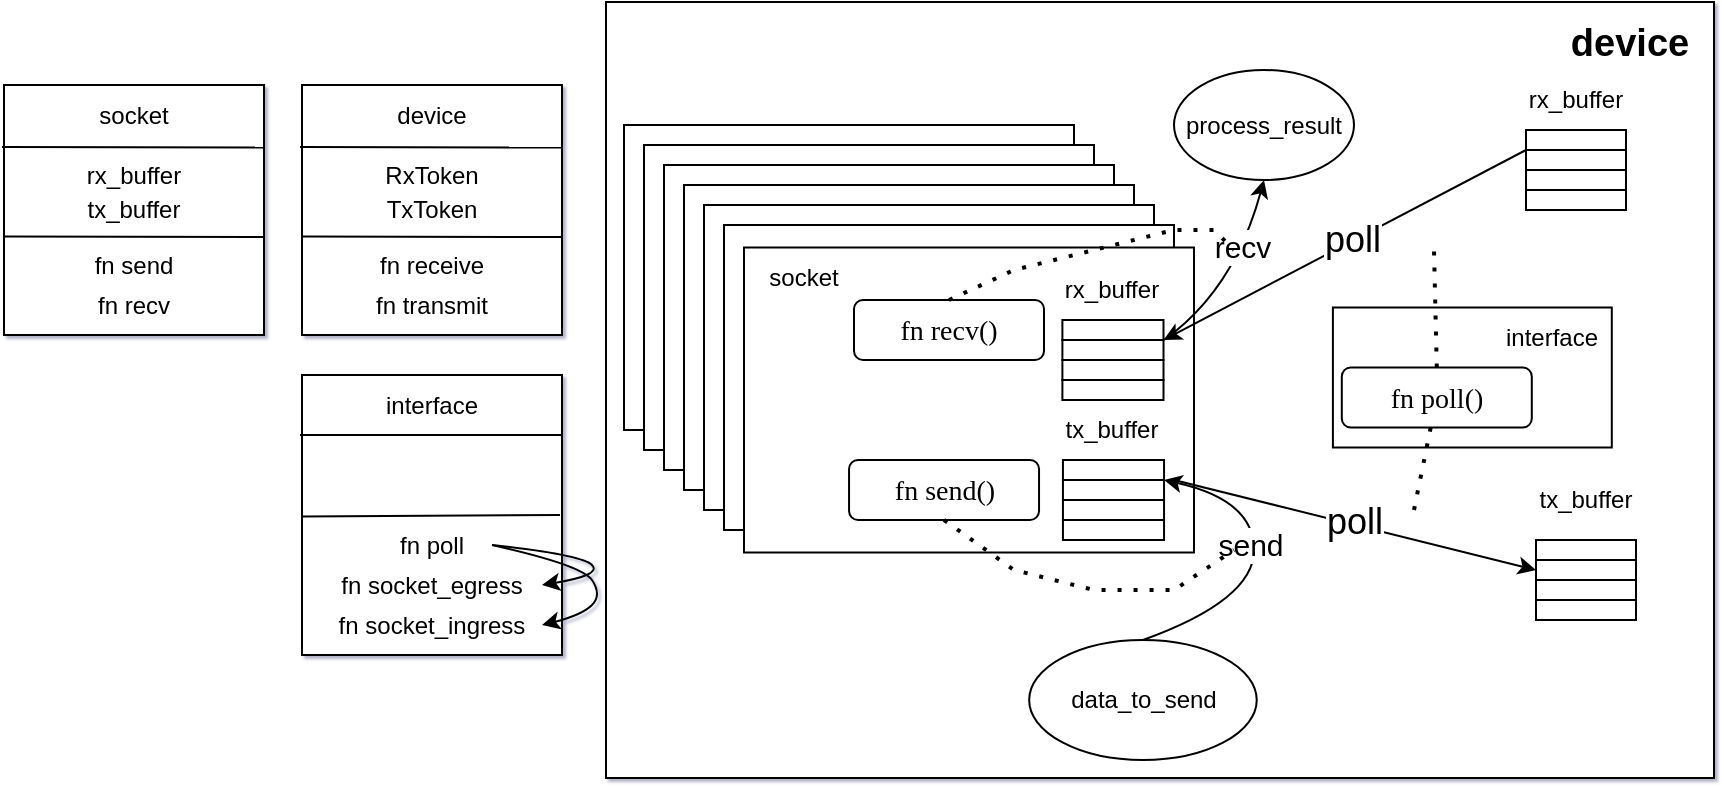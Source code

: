 <mxfile version="26.2.8">
  <diagram name="第 1 页" id="HJdR2ewPqc4SO0az2n2Y">
    <mxGraphModel dx="1032" dy="-3480" grid="0" gridSize="10" guides="1" tooltips="1" connect="1" arrows="1" fold="1" page="1" pageScale="1" pageWidth="1169" pageHeight="827" background="#ffffff" math="0" shadow="1">
      <root>
        <mxCell id="0" />
        <mxCell id="1" parent="0" />
        <mxCell id="s1Kb-AB_weebc0_H0UjK-1" value="" style="rounded=0;whiteSpace=wrap;html=1;" parent="1" vertex="1">
          <mxGeometry x="432" y="4537" width="554" height="388" as="geometry" />
        </mxCell>
        <mxCell id="s1Kb-AB_weebc0_H0UjK-2" value="device" style="text;html=1;align=center;verticalAlign=middle;whiteSpace=wrap;rounded=0;fontSize=19;fontStyle=1" parent="1" vertex="1">
          <mxGeometry x="909" y="4537.25" width="70" height="41.25" as="geometry" />
        </mxCell>
        <mxCell id="s1Kb-AB_weebc0_H0UjK-3" value="" style="rounded=0;whiteSpace=wrap;html=1;" parent="1" vertex="1">
          <mxGeometry x="897" y="4806" width="50" height="10" as="geometry" />
        </mxCell>
        <mxCell id="s1Kb-AB_weebc0_H0UjK-5" value="" style="rounded=0;whiteSpace=wrap;html=1;" parent="1" vertex="1">
          <mxGeometry x="897" y="4816" width="50" height="10" as="geometry" />
        </mxCell>
        <mxCell id="s1Kb-AB_weebc0_H0UjK-6" value="" style="rounded=0;whiteSpace=wrap;html=1;" parent="1" vertex="1">
          <mxGeometry x="897" y="4826" width="50" height="10" as="geometry" />
        </mxCell>
        <mxCell id="s1Kb-AB_weebc0_H0UjK-7" value="" style="rounded=0;whiteSpace=wrap;html=1;" parent="1" vertex="1">
          <mxGeometry x="897" y="4836" width="50" height="10" as="geometry" />
        </mxCell>
        <mxCell id="s1Kb-AB_weebc0_H0UjK-8" value="" style="rounded=0;whiteSpace=wrap;html=1;" parent="1" vertex="1">
          <mxGeometry x="280" y="4578.5" width="130" height="125" as="geometry" />
        </mxCell>
        <mxCell id="s1Kb-AB_weebc0_H0UjK-9" value="device" style="text;html=1;align=center;verticalAlign=middle;whiteSpace=wrap;rounded=0;" parent="1" vertex="1">
          <mxGeometry x="315" y="4578.5" width="60" height="30" as="geometry" />
        </mxCell>
        <mxCell id="s1Kb-AB_weebc0_H0UjK-11" value="" style="endArrow=none;html=1;rounded=0;entryX=1;entryY=0.608;entryDx=0;entryDy=0;entryPerimeter=0;exitX=-0.015;exitY=0.606;exitDx=0;exitDy=0;exitPerimeter=0;" parent="1" target="s1Kb-AB_weebc0_H0UjK-8" edge="1">
          <mxGeometry width="50" height="50" relative="1" as="geometry">
            <mxPoint x="280.0" y="4654.23" as="sourcePoint" />
            <mxPoint x="399.04" y="4653.495" as="targetPoint" />
          </mxGeometry>
        </mxCell>
        <mxCell id="s1Kb-AB_weebc0_H0UjK-12" value="RxToken" style="text;html=1;align=center;verticalAlign=middle;whiteSpace=wrap;rounded=0;" parent="1" vertex="1">
          <mxGeometry x="315" y="4608.5" width="60" height="30" as="geometry" />
        </mxCell>
        <mxCell id="s1Kb-AB_weebc0_H0UjK-13" value="TxToken" style="text;html=1;align=center;verticalAlign=middle;whiteSpace=wrap;rounded=0;" parent="1" vertex="1">
          <mxGeometry x="315" y="4626" width="60" height="30" as="geometry" />
        </mxCell>
        <mxCell id="s1Kb-AB_weebc0_H0UjK-14" value="" style="endArrow=none;html=1;rounded=0;entryX=1;entryY=0.25;entryDx=0;entryDy=0;" parent="1" target="s1Kb-AB_weebc0_H0UjK-8" edge="1">
          <mxGeometry width="50" height="50" relative="1" as="geometry">
            <mxPoint x="279" y="4609.5" as="sourcePoint" />
            <mxPoint x="410" y="4606.5" as="targetPoint" />
          </mxGeometry>
        </mxCell>
        <mxCell id="s1Kb-AB_weebc0_H0UjK-15" value="fn receive" style="text;html=1;align=center;verticalAlign=middle;whiteSpace=wrap;rounded=0;" parent="1" vertex="1">
          <mxGeometry x="315" y="4653.5" width="60" height="30" as="geometry" />
        </mxCell>
        <mxCell id="s1Kb-AB_weebc0_H0UjK-17" value="fn&amp;nbsp;transmit" style="text;html=1;align=center;verticalAlign=middle;whiteSpace=wrap;rounded=0;" parent="1" vertex="1">
          <mxGeometry x="315" y="4673.5" width="60" height="30" as="geometry" />
        </mxCell>
        <mxCell id="RJD5fGrExh7UZTRIIk4p-1" value="" style="rounded=0;whiteSpace=wrap;html=1;" parent="1" vertex="1">
          <mxGeometry x="280" y="4723.5" width="130" height="140" as="geometry" />
        </mxCell>
        <mxCell id="RJD5fGrExh7UZTRIIk4p-2" value="interface" style="text;html=1;align=center;verticalAlign=middle;whiteSpace=wrap;rounded=0;" parent="1" vertex="1">
          <mxGeometry x="315" y="4723.5" width="60" height="30" as="geometry" />
        </mxCell>
        <mxCell id="RJD5fGrExh7UZTRIIk4p-3" value="" style="endArrow=none;html=1;rounded=0;exitX=-0.015;exitY=0.606;exitDx=0;exitDy=0;exitPerimeter=0;" parent="1" edge="1">
          <mxGeometry width="50" height="50" relative="1" as="geometry">
            <mxPoint x="280.0" y="4794.23" as="sourcePoint" />
            <mxPoint x="409" y="4793.5" as="targetPoint" />
          </mxGeometry>
        </mxCell>
        <mxCell id="RJD5fGrExh7UZTRIIk4p-6" value="" style="endArrow=none;html=1;rounded=0;" parent="1" edge="1">
          <mxGeometry width="50" height="50" relative="1" as="geometry">
            <mxPoint x="279" y="4753.5" as="sourcePoint" />
            <mxPoint x="410" y="4753.5" as="targetPoint" />
          </mxGeometry>
        </mxCell>
        <mxCell id="RJD5fGrExh7UZTRIIk4p-7" value="fn&amp;nbsp;poll" style="text;html=1;align=center;verticalAlign=middle;whiteSpace=wrap;rounded=0;" parent="1" vertex="1">
          <mxGeometry x="315" y="4793.5" width="60" height="30" as="geometry" />
        </mxCell>
        <mxCell id="RJD5fGrExh7UZTRIIk4p-10" value="fn&amp;nbsp;socket_egress" style="text;html=1;align=center;verticalAlign=middle;whiteSpace=wrap;rounded=0;" parent="1" vertex="1">
          <mxGeometry x="290" y="4813.5" width="110" height="30" as="geometry" />
        </mxCell>
        <mxCell id="RJD5fGrExh7UZTRIIk4p-11" value="fn&amp;nbsp;socket_ingress" style="text;html=1;align=center;verticalAlign=middle;whiteSpace=wrap;rounded=0;" parent="1" vertex="1">
          <mxGeometry x="290" y="4833.5" width="110" height="30" as="geometry" />
        </mxCell>
        <mxCell id="RJD5fGrExh7UZTRIIk4p-13" value="" style="curved=1;endArrow=classic;html=1;rounded=0;exitX=1;exitY=0.5;exitDx=0;exitDy=0;entryX=1;entryY=0.5;entryDx=0;entryDy=0;" parent="1" source="RJD5fGrExh7UZTRIIk4p-7" target="RJD5fGrExh7UZTRIIk4p-10" edge="1">
          <mxGeometry width="50" height="50" relative="1" as="geometry">
            <mxPoint x="520" y="4753.5" as="sourcePoint" />
            <mxPoint x="570" y="4703.5" as="targetPoint" />
            <Array as="points">
              <mxPoint x="420" y="4813.5" />
              <mxPoint x="430" y="4823.5" />
            </Array>
          </mxGeometry>
        </mxCell>
        <mxCell id="RJD5fGrExh7UZTRIIk4p-14" value="" style="curved=1;endArrow=classic;html=1;rounded=0;exitX=1;exitY=0.5;exitDx=0;exitDy=0;entryX=1;entryY=0.5;entryDx=0;entryDy=0;" parent="1" source="RJD5fGrExh7UZTRIIk4p-7" target="RJD5fGrExh7UZTRIIk4p-11" edge="1">
          <mxGeometry width="50" height="50" relative="1" as="geometry">
            <mxPoint x="385" y="4818.5" as="sourcePoint" />
            <mxPoint x="410" y="4838.5" as="targetPoint" />
            <Array as="points">
              <mxPoint x="420" y="4818.5" />
              <mxPoint x="430" y="4833.5" />
              <mxPoint x="420" y="4843.5" />
            </Array>
          </mxGeometry>
        </mxCell>
        <mxCell id="RJD5fGrExh7UZTRIIk4p-15" value="" style="rounded=0;whiteSpace=wrap;html=1;" parent="1" vertex="1">
          <mxGeometry x="131" y="4578.5" width="130" height="125" as="geometry" />
        </mxCell>
        <mxCell id="RJD5fGrExh7UZTRIIk4p-16" value="socket" style="text;html=1;align=center;verticalAlign=middle;whiteSpace=wrap;rounded=0;" parent="1" vertex="1">
          <mxGeometry x="166" y="4578.5" width="60" height="30" as="geometry" />
        </mxCell>
        <mxCell id="RJD5fGrExh7UZTRIIk4p-17" value="" style="endArrow=none;html=1;rounded=0;entryX=1;entryY=0.608;entryDx=0;entryDy=0;entryPerimeter=0;exitX=-0.015;exitY=0.606;exitDx=0;exitDy=0;exitPerimeter=0;" parent="1" target="RJD5fGrExh7UZTRIIk4p-15" edge="1">
          <mxGeometry width="50" height="50" relative="1" as="geometry">
            <mxPoint x="131.0" y="4654.23" as="sourcePoint" />
            <mxPoint x="250.04" y="4653.495" as="targetPoint" />
          </mxGeometry>
        </mxCell>
        <mxCell id="RJD5fGrExh7UZTRIIk4p-20" value="" style="endArrow=none;html=1;rounded=0;entryX=1;entryY=0.25;entryDx=0;entryDy=0;" parent="1" target="RJD5fGrExh7UZTRIIk4p-15" edge="1">
          <mxGeometry width="50" height="50" relative="1" as="geometry">
            <mxPoint x="130" y="4609.5" as="sourcePoint" />
            <mxPoint x="261" y="4606.5" as="targetPoint" />
          </mxGeometry>
        </mxCell>
        <mxCell id="RJD5fGrExh7UZTRIIk4p-21" value="fn&amp;nbsp;send" style="text;html=1;align=center;verticalAlign=middle;whiteSpace=wrap;rounded=0;" parent="1" vertex="1">
          <mxGeometry x="166" y="4653.5" width="60" height="30" as="geometry" />
        </mxCell>
        <mxCell id="RJD5fGrExh7UZTRIIk4p-22" value="fn&amp;nbsp;recv" style="text;html=1;align=center;verticalAlign=middle;whiteSpace=wrap;rounded=0;" parent="1" vertex="1">
          <mxGeometry x="166" y="4673.5" width="60" height="30" as="geometry" />
        </mxCell>
        <mxCell id="RJD5fGrExh7UZTRIIk4p-24" value="tx_buffer" style="text;html=1;align=center;verticalAlign=middle;whiteSpace=wrap;rounded=0;" parent="1" vertex="1">
          <mxGeometry x="892" y="4771" width="60" height="30" as="geometry" />
        </mxCell>
        <mxCell id="yhEl9DrkRROdgEzBpdwZ-1" value="rx_buffer" style="text;html=1;align=center;verticalAlign=middle;whiteSpace=wrap;rounded=0;" parent="1" vertex="1">
          <mxGeometry x="166" y="4608.5" width="60" height="30" as="geometry" />
        </mxCell>
        <mxCell id="yhEl9DrkRROdgEzBpdwZ-2" value="tx_buffer" style="text;html=1;align=center;verticalAlign=middle;whiteSpace=wrap;rounded=0;" parent="1" vertex="1">
          <mxGeometry x="166" y="4626" width="60" height="30" as="geometry" />
        </mxCell>
        <mxCell id="yhEl9DrkRROdgEzBpdwZ-9" value="" style="rounded=0;whiteSpace=wrap;html=1;" parent="1" vertex="1">
          <mxGeometry x="441" y="4598.5" width="225" height="152.5" as="geometry" />
        </mxCell>
        <mxCell id="yhEl9DrkRROdgEzBpdwZ-36" value="" style="rounded=0;whiteSpace=wrap;html=1;" parent="1" vertex="1">
          <mxGeometry x="795.45" y="4689.75" width="139.45" height="70" as="geometry" />
        </mxCell>
        <mxCell id="yhEl9DrkRROdgEzBpdwZ-38" value="interface" style="text;html=1;align=center;verticalAlign=middle;whiteSpace=wrap;rounded=0;" parent="1" vertex="1">
          <mxGeometry x="874.9" y="4689.75" width="60" height="30" as="geometry" />
        </mxCell>
        <mxCell id="yhEl9DrkRROdgEzBpdwZ-40" value="&lt;font face=&quot;Times New Roman&quot;&gt;fn&amp;nbsp;poll&lt;/font&gt;&lt;font face=&quot;Times New Roman&quot;&gt;()&lt;/font&gt;" style="rounded=1;whiteSpace=wrap;html=1;fontSize=14;" parent="1" vertex="1">
          <mxGeometry x="799.9" y="4719.75" width="95" height="30" as="geometry" />
        </mxCell>
        <mxCell id="pIkxorHV2kGy3J6dkqIR-12" value="" style="rounded=0;whiteSpace=wrap;html=1;" parent="1" vertex="1">
          <mxGeometry x="451" y="4608.5" width="225" height="152.5" as="geometry" />
        </mxCell>
        <mxCell id="pIkxorHV2kGy3J6dkqIR-13" value="" style="rounded=0;whiteSpace=wrap;html=1;" parent="1" vertex="1">
          <mxGeometry x="461" y="4618.5" width="225" height="152.5" as="geometry" />
        </mxCell>
        <mxCell id="pIkxorHV2kGy3J6dkqIR-14" value="" style="rounded=0;whiteSpace=wrap;html=1;" parent="1" vertex="1">
          <mxGeometry x="471" y="4628.5" width="225" height="152.5" as="geometry" />
        </mxCell>
        <mxCell id="pIkxorHV2kGy3J6dkqIR-15" value="" style="rounded=0;whiteSpace=wrap;html=1;" parent="1" vertex="1">
          <mxGeometry x="481" y="4638.5" width="225" height="152.5" as="geometry" />
        </mxCell>
        <mxCell id="pIkxorHV2kGy3J6dkqIR-16" value="" style="rounded=0;whiteSpace=wrap;html=1;" parent="1" vertex="1">
          <mxGeometry x="491" y="4648.5" width="225" height="152.5" as="geometry" />
        </mxCell>
        <mxCell id="pIkxorHV2kGy3J6dkqIR-17" value="" style="rounded=0;whiteSpace=wrap;html=1;" parent="1" vertex="1">
          <mxGeometry x="501" y="4659.75" width="225" height="152.5" as="geometry" />
        </mxCell>
        <mxCell id="yhEl9DrkRROdgEzBpdwZ-18" value="" style="rounded=0;whiteSpace=wrap;html=1;" parent="1" vertex="1">
          <mxGeometry x="660.47" y="4776" width="50.55" height="10" as="geometry" />
        </mxCell>
        <mxCell id="yhEl9DrkRROdgEzBpdwZ-19" value="" style="rounded=0;whiteSpace=wrap;html=1;" parent="1" vertex="1">
          <mxGeometry x="660.47" y="4786" width="50.55" height="10" as="geometry" />
        </mxCell>
        <mxCell id="yhEl9DrkRROdgEzBpdwZ-25" value="" style="rounded=0;whiteSpace=wrap;html=1;" parent="1" vertex="1">
          <mxGeometry x="660.47" y="4796" width="50.55" height="10" as="geometry" />
        </mxCell>
        <mxCell id="yhEl9DrkRROdgEzBpdwZ-26" value="tx_buffer" style="text;html=1;align=center;verticalAlign=middle;whiteSpace=wrap;rounded=0;" parent="1" vertex="1">
          <mxGeometry x="655.47" y="4736" width="60" height="30" as="geometry" />
        </mxCell>
        <mxCell id="yhEl9DrkRROdgEzBpdwZ-27" value="&lt;font face=&quot;Times New Roman&quot;&gt;fn&amp;nbsp;send&lt;/font&gt;&lt;font face=&quot;Times New Roman&quot;&gt;()&lt;/font&gt;" style="rounded=1;whiteSpace=wrap;html=1;fontSize=14;" parent="1" vertex="1">
          <mxGeometry x="553.52" y="4766" width="95" height="30" as="geometry" />
        </mxCell>
        <mxCell id="yhEl9DrkRROdgEzBpdwZ-31" value="data_to_send" style="ellipse;whiteSpace=wrap;html=1;rotation=0;" parent="1" vertex="1">
          <mxGeometry x="643.58" y="4856" width="113.79" height="60" as="geometry" />
        </mxCell>
        <mxCell id="yhEl9DrkRROdgEzBpdwZ-33" value="" style="curved=1;endArrow=classic;html=1;rounded=0;exitX=0.5;exitY=0;exitDx=0;exitDy=0;entryX=1;entryY=0;entryDx=0;entryDy=0;" parent="1" source="yhEl9DrkRROdgEzBpdwZ-31" target="yhEl9DrkRROdgEzBpdwZ-18" edge="1">
          <mxGeometry width="50" height="50" relative="1" as="geometry">
            <mxPoint x="596.02" y="4766" as="sourcePoint" />
            <mxPoint x="646.02" y="4716" as="targetPoint" />
            <Array as="points">
              <mxPoint x="756.02" y="4836" />
              <mxPoint x="756.02" y="4786" />
            </Array>
          </mxGeometry>
        </mxCell>
        <mxCell id="pIkxorHV2kGy3J6dkqIR-35" value="send" style="edgeLabel;html=1;align=center;verticalAlign=middle;resizable=0;points=[];fontSize=15;" parent="yhEl9DrkRROdgEzBpdwZ-33" vertex="1" connectable="0">
          <mxGeometry x="0.119" y="2" relative="1" as="geometry">
            <mxPoint as="offset" />
          </mxGeometry>
        </mxCell>
        <mxCell id="yhEl9DrkRROdgEzBpdwZ-34" value="" style="endArrow=none;dashed=1;html=1;dashPattern=1 3;strokeWidth=2;rounded=0;exitX=0.5;exitY=1;exitDx=0;exitDy=0;" parent="1" source="yhEl9DrkRROdgEzBpdwZ-27" edge="1">
          <mxGeometry width="50" height="50" relative="1" as="geometry">
            <mxPoint x="596.02" y="4566" as="sourcePoint" />
            <mxPoint x="746" y="4811" as="targetPoint" />
            <Array as="points">
              <mxPoint x="636" y="4821" />
              <mxPoint x="676" y="4831" />
              <mxPoint x="716" y="4831" />
            </Array>
          </mxGeometry>
        </mxCell>
        <mxCell id="yhEl9DrkRROdgEzBpdwZ-16" value="socket" style="text;html=1;align=center;verticalAlign=middle;whiteSpace=wrap;rounded=0;" parent="1" vertex="1">
          <mxGeometry x="501" y="4659.75" width="60" height="30" as="geometry" />
        </mxCell>
        <mxCell id="pIkxorHV2kGy3J6dkqIR-23" value="" style="rounded=0;whiteSpace=wrap;html=1;" parent="1" vertex="1">
          <mxGeometry x="660.2" y="4706" width="50.55" height="10" as="geometry" />
        </mxCell>
        <mxCell id="pIkxorHV2kGy3J6dkqIR-24" value="" style="rounded=0;whiteSpace=wrap;html=1;" parent="1" vertex="1">
          <mxGeometry x="660.2" y="4716" width="50.55" height="10" as="geometry" />
        </mxCell>
        <mxCell id="pIkxorHV2kGy3J6dkqIR-25" value="" style="rounded=0;whiteSpace=wrap;html=1;" parent="1" vertex="1">
          <mxGeometry x="660.2" y="4726" width="50.55" height="10" as="geometry" />
        </mxCell>
        <mxCell id="pIkxorHV2kGy3J6dkqIR-26" value="" style="rounded=0;whiteSpace=wrap;html=1;" parent="1" vertex="1">
          <mxGeometry x="660.47" y="4766" width="50.55" height="10" as="geometry" />
        </mxCell>
        <mxCell id="pIkxorHV2kGy3J6dkqIR-27" value="" style="rounded=0;whiteSpace=wrap;html=1;" parent="1" vertex="1">
          <mxGeometry x="660.2" y="4696" width="50.55" height="10" as="geometry" />
        </mxCell>
        <mxCell id="pIkxorHV2kGy3J6dkqIR-28" value="rx_buffer" style="text;html=1;align=center;verticalAlign=middle;whiteSpace=wrap;rounded=0;" parent="1" vertex="1">
          <mxGeometry x="655.45" y="4666" width="60" height="30" as="geometry" />
        </mxCell>
        <mxCell id="pIkxorHV2kGy3J6dkqIR-37" value="" style="endArrow=classic;html=1;rounded=0;entryX=0;entryY=0.5;entryDx=0;entryDy=0;" parent="1" target="s1Kb-AB_weebc0_H0UjK-5" edge="1">
          <mxGeometry width="50" height="50" relative="1" as="geometry">
            <mxPoint x="716" y="4776" as="sourcePoint" />
            <mxPoint x="766" y="4726" as="targetPoint" />
            <Array as="points" />
          </mxGeometry>
        </mxCell>
        <mxCell id="pIkxorHV2kGy3J6dkqIR-38" value="poll" style="edgeLabel;html=1;align=center;verticalAlign=middle;resizable=0;points=[];fontSize=18;" parent="pIkxorHV2kGy3J6dkqIR-37" vertex="1" connectable="0">
          <mxGeometry x="-0.013" y="2" relative="1" as="geometry">
            <mxPoint as="offset" />
          </mxGeometry>
        </mxCell>
        <mxCell id="pIkxorHV2kGy3J6dkqIR-41" value="rx_buffer" style="text;html=1;align=center;verticalAlign=middle;whiteSpace=wrap;rounded=0;" parent="1" vertex="1">
          <mxGeometry x="887" y="4571" width="60" height="30" as="geometry" />
        </mxCell>
        <mxCell id="pIkxorHV2kGy3J6dkqIR-42" value="" style="rounded=0;whiteSpace=wrap;html=1;" parent="1" vertex="1">
          <mxGeometry x="892" y="4601" width="50" height="10" as="geometry" />
        </mxCell>
        <mxCell id="pIkxorHV2kGy3J6dkqIR-43" value="" style="rounded=0;whiteSpace=wrap;html=1;" parent="1" vertex="1">
          <mxGeometry x="892" y="4611" width="50" height="10" as="geometry" />
        </mxCell>
        <mxCell id="pIkxorHV2kGy3J6dkqIR-44" value="" style="rounded=0;whiteSpace=wrap;html=1;" parent="1" vertex="1">
          <mxGeometry x="892" y="4621" width="50" height="10" as="geometry" />
        </mxCell>
        <mxCell id="pIkxorHV2kGy3J6dkqIR-45" value="" style="rounded=0;whiteSpace=wrap;html=1;" parent="1" vertex="1">
          <mxGeometry x="892" y="4631" width="50" height="10" as="geometry" />
        </mxCell>
        <mxCell id="pIkxorHV2kGy3J6dkqIR-46" value="" style="endArrow=none;dashed=1;html=1;dashPattern=1 3;strokeWidth=2;rounded=0;" parent="1" target="yhEl9DrkRROdgEzBpdwZ-40" edge="1">
          <mxGeometry width="50" height="50" relative="1" as="geometry">
            <mxPoint x="836" y="4791" as="sourcePoint" />
            <mxPoint x="886" y="4741" as="targetPoint" />
          </mxGeometry>
        </mxCell>
        <mxCell id="pIkxorHV2kGy3J6dkqIR-47" value="" style="endArrow=classic;html=1;rounded=0;entryX=1;entryY=0;entryDx=0;entryDy=0;exitX=0;exitY=0;exitDx=0;exitDy=0;" parent="1" source="pIkxorHV2kGy3J6dkqIR-43" target="pIkxorHV2kGy3J6dkqIR-23" edge="1">
          <mxGeometry width="50" height="50" relative="1" as="geometry">
            <mxPoint x="796" y="4701" as="sourcePoint" />
            <mxPoint x="846" y="4651" as="targetPoint" />
          </mxGeometry>
        </mxCell>
        <mxCell id="pIkxorHV2kGy3J6dkqIR-48" value="poll" style="edgeLabel;html=1;align=center;verticalAlign=middle;resizable=0;points=[];fontSize=18;" parent="pIkxorHV2kGy3J6dkqIR-47" vertex="1" connectable="0">
          <mxGeometry x="-0.045" y="-1" relative="1" as="geometry">
            <mxPoint as="offset" />
          </mxGeometry>
        </mxCell>
        <mxCell id="pIkxorHV2kGy3J6dkqIR-49" value="" style="endArrow=none;dashed=1;html=1;dashPattern=1 3;strokeWidth=2;rounded=0;exitX=0.5;exitY=0;exitDx=0;exitDy=0;" parent="1" source="yhEl9DrkRROdgEzBpdwZ-40" edge="1">
          <mxGeometry width="50" height="50" relative="1" as="geometry">
            <mxPoint x="796" y="4701" as="sourcePoint" />
            <mxPoint x="846" y="4661" as="targetPoint" />
          </mxGeometry>
        </mxCell>
        <mxCell id="pIkxorHV2kGy3J6dkqIR-50" value="" style="curved=1;endArrow=classic;html=1;rounded=0;entryX=0.5;entryY=1;entryDx=0;entryDy=0;" parent="1" target="pIkxorHV2kGy3J6dkqIR-51" edge="1">
          <mxGeometry width="50" height="50" relative="1" as="geometry">
            <mxPoint x="711.02" y="4706" as="sourcePoint" />
            <mxPoint x="761" y="4656" as="targetPoint" />
            <Array as="points">
              <mxPoint x="746" y="4681" />
            </Array>
          </mxGeometry>
        </mxCell>
        <mxCell id="pIkxorHV2kGy3J6dkqIR-54" value="recv" style="edgeLabel;html=1;align=center;verticalAlign=middle;resizable=0;points=[];fontSize=15;" parent="pIkxorHV2kGy3J6dkqIR-50" vertex="1" connectable="0">
          <mxGeometry x="0.295" y="2" relative="1" as="geometry">
            <mxPoint as="offset" />
          </mxGeometry>
        </mxCell>
        <mxCell id="pIkxorHV2kGy3J6dkqIR-51" value="process_result" style="ellipse;whiteSpace=wrap;html=1;" parent="1" vertex="1">
          <mxGeometry x="716" y="4571" width="90" height="55" as="geometry" />
        </mxCell>
        <mxCell id="pIkxorHV2kGy3J6dkqIR-52" value="&lt;font face=&quot;Times New Roman&quot;&gt;fn&amp;nbsp;recv&lt;/font&gt;&lt;font face=&quot;Times New Roman&quot;&gt;()&lt;/font&gt;" style="rounded=1;whiteSpace=wrap;html=1;fontSize=14;" parent="1" vertex="1">
          <mxGeometry x="556" y="4686" width="95" height="30" as="geometry" />
        </mxCell>
        <mxCell id="pIkxorHV2kGy3J6dkqIR-53" value="" style="endArrow=none;dashed=1;html=1;dashPattern=1 3;strokeWidth=2;rounded=0;exitX=0.5;exitY=0;exitDx=0;exitDy=0;" parent="1" source="pIkxorHV2kGy3J6dkqIR-52" edge="1">
          <mxGeometry width="50" height="50" relative="1" as="geometry">
            <mxPoint x="636" y="4621" as="sourcePoint" />
            <mxPoint x="746" y="4661" as="targetPoint" />
            <Array as="points">
              <mxPoint x="636" y="4671" />
              <mxPoint x="676" y="4661" />
              <mxPoint x="716" y="4651" />
              <mxPoint x="736" y="4651" />
            </Array>
          </mxGeometry>
        </mxCell>
      </root>
    </mxGraphModel>
  </diagram>
</mxfile>
